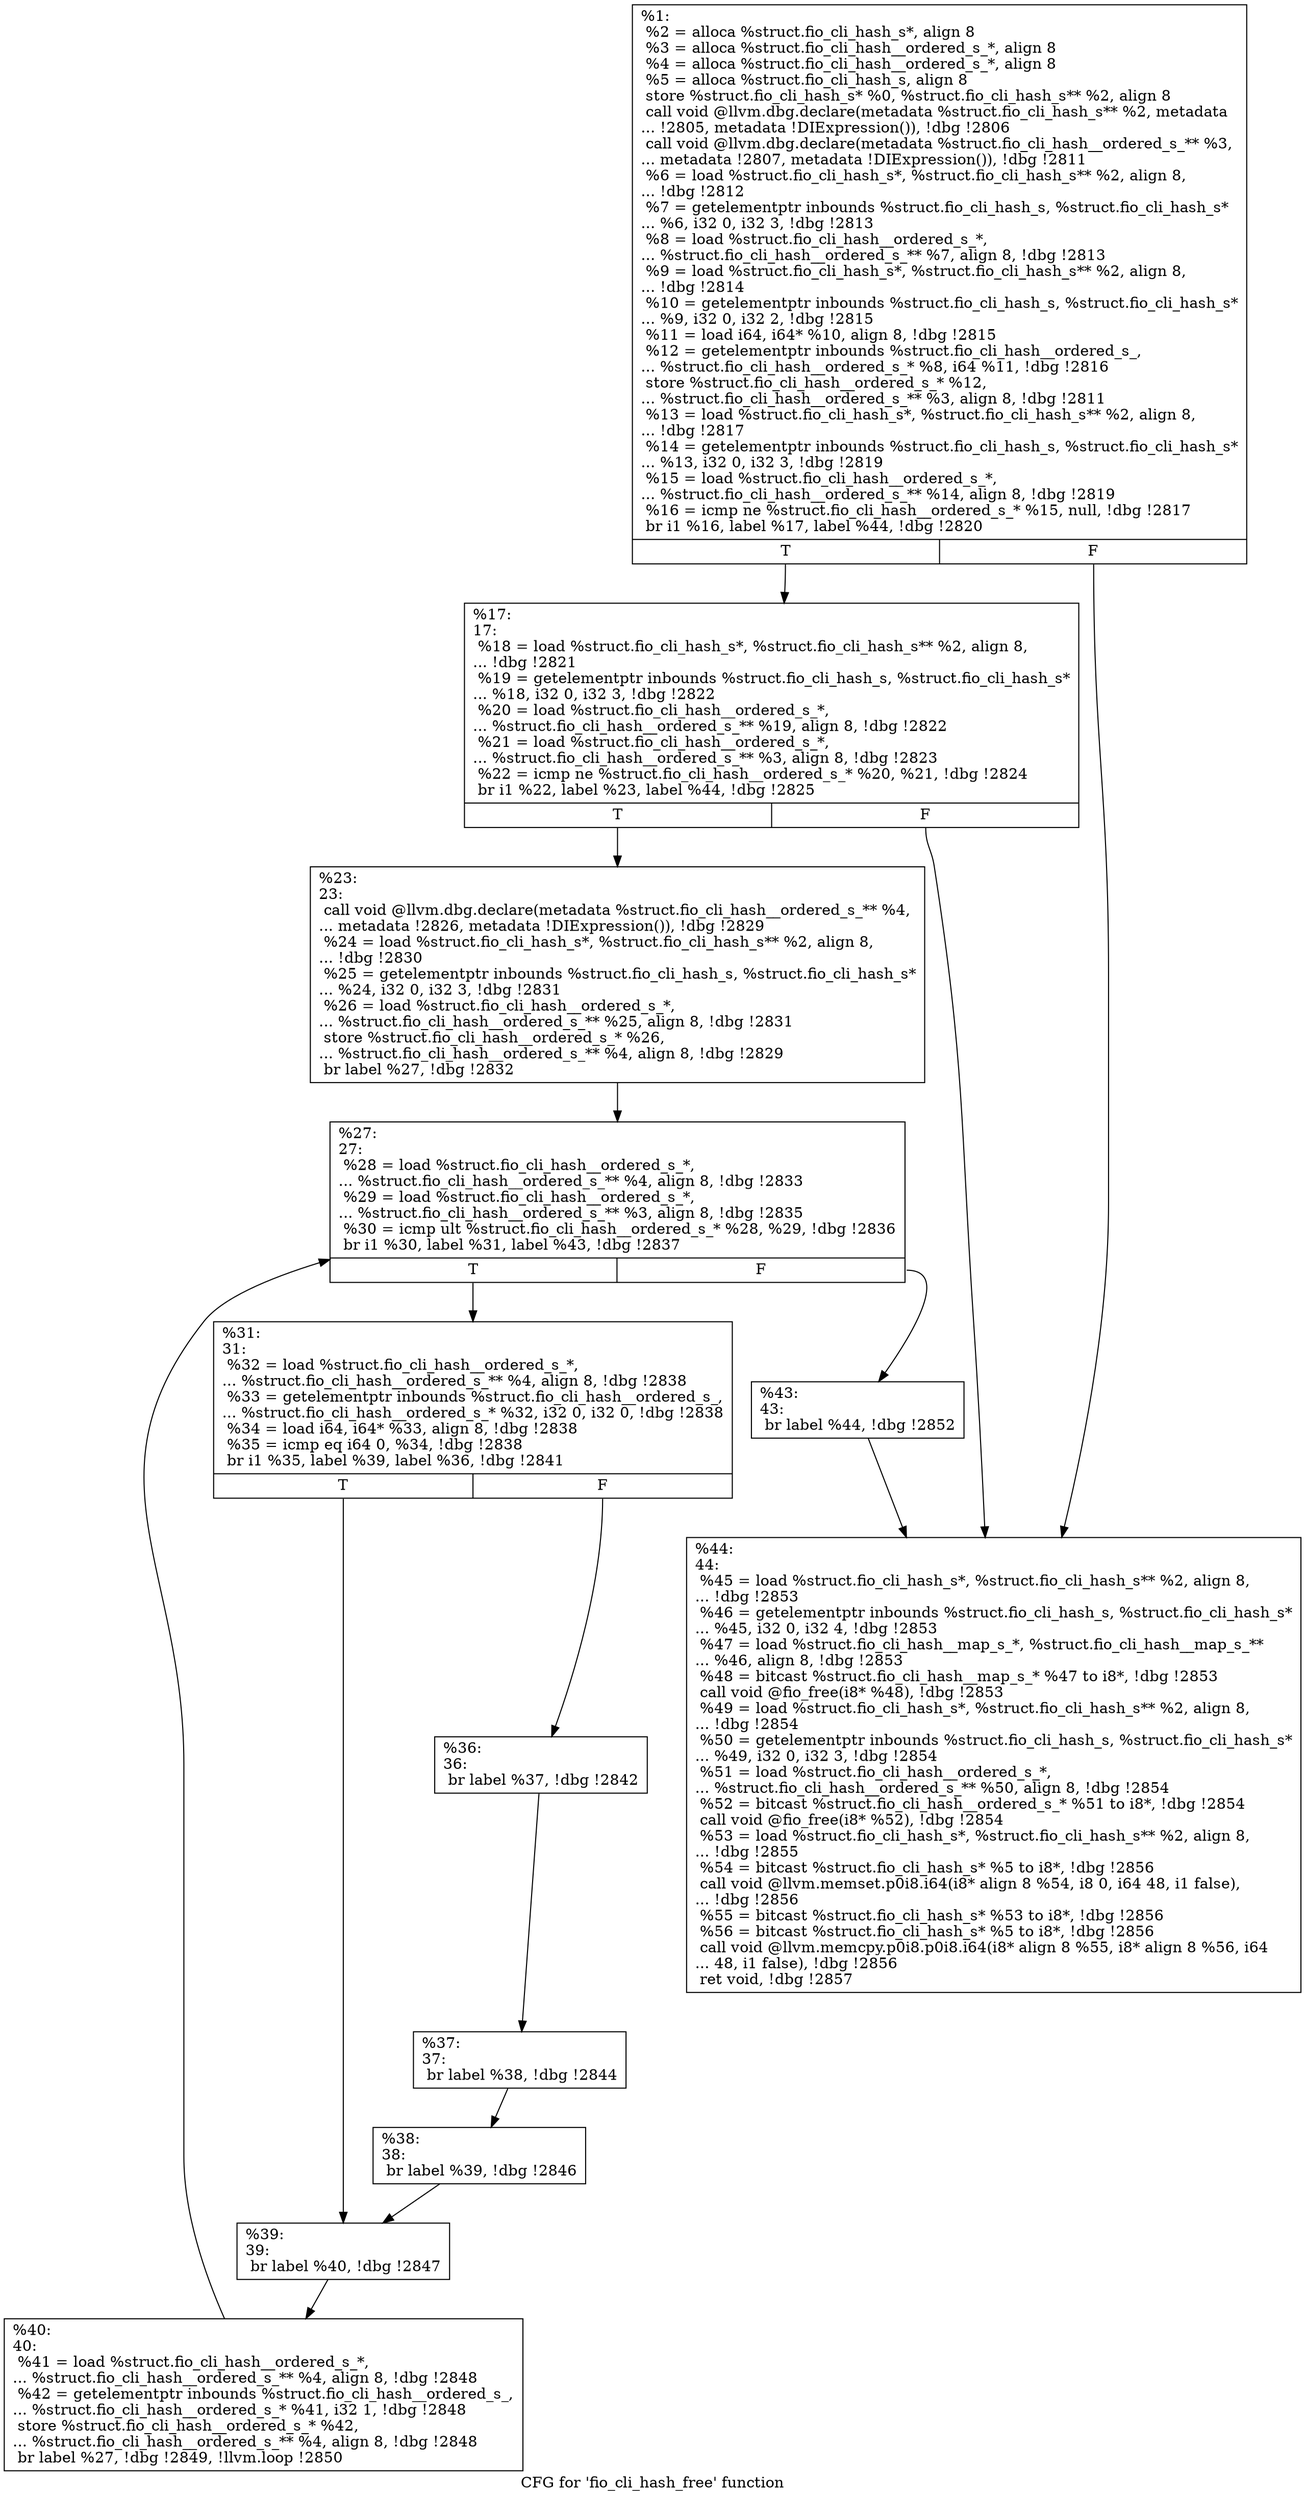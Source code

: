 digraph "CFG for 'fio_cli_hash_free' function" {
	label="CFG for 'fio_cli_hash_free' function";

	Node0x55685213e470 [shape=record,label="{%1:\l  %2 = alloca %struct.fio_cli_hash_s*, align 8\l  %3 = alloca %struct.fio_cli_hash__ordered_s_*, align 8\l  %4 = alloca %struct.fio_cli_hash__ordered_s_*, align 8\l  %5 = alloca %struct.fio_cli_hash_s, align 8\l  store %struct.fio_cli_hash_s* %0, %struct.fio_cli_hash_s** %2, align 8\l  call void @llvm.dbg.declare(metadata %struct.fio_cli_hash_s** %2, metadata\l... !2805, metadata !DIExpression()), !dbg !2806\l  call void @llvm.dbg.declare(metadata %struct.fio_cli_hash__ordered_s_** %3,\l... metadata !2807, metadata !DIExpression()), !dbg !2811\l  %6 = load %struct.fio_cli_hash_s*, %struct.fio_cli_hash_s** %2, align 8,\l... !dbg !2812\l  %7 = getelementptr inbounds %struct.fio_cli_hash_s, %struct.fio_cli_hash_s*\l... %6, i32 0, i32 3, !dbg !2813\l  %8 = load %struct.fio_cli_hash__ordered_s_*,\l... %struct.fio_cli_hash__ordered_s_** %7, align 8, !dbg !2813\l  %9 = load %struct.fio_cli_hash_s*, %struct.fio_cli_hash_s** %2, align 8,\l... !dbg !2814\l  %10 = getelementptr inbounds %struct.fio_cli_hash_s, %struct.fio_cli_hash_s*\l... %9, i32 0, i32 2, !dbg !2815\l  %11 = load i64, i64* %10, align 8, !dbg !2815\l  %12 = getelementptr inbounds %struct.fio_cli_hash__ordered_s_,\l... %struct.fio_cli_hash__ordered_s_* %8, i64 %11, !dbg !2816\l  store %struct.fio_cli_hash__ordered_s_* %12,\l... %struct.fio_cli_hash__ordered_s_** %3, align 8, !dbg !2811\l  %13 = load %struct.fio_cli_hash_s*, %struct.fio_cli_hash_s** %2, align 8,\l... !dbg !2817\l  %14 = getelementptr inbounds %struct.fio_cli_hash_s, %struct.fio_cli_hash_s*\l... %13, i32 0, i32 3, !dbg !2819\l  %15 = load %struct.fio_cli_hash__ordered_s_*,\l... %struct.fio_cli_hash__ordered_s_** %14, align 8, !dbg !2819\l  %16 = icmp ne %struct.fio_cli_hash__ordered_s_* %15, null, !dbg !2817\l  br i1 %16, label %17, label %44, !dbg !2820\l|{<s0>T|<s1>F}}"];
	Node0x55685213e470:s0 -> Node0x55685213e560;
	Node0x55685213e470:s1 -> Node0x55685213e880;
	Node0x55685213e560 [shape=record,label="{%17:\l17:                                               \l  %18 = load %struct.fio_cli_hash_s*, %struct.fio_cli_hash_s** %2, align 8,\l... !dbg !2821\l  %19 = getelementptr inbounds %struct.fio_cli_hash_s, %struct.fio_cli_hash_s*\l... %18, i32 0, i32 3, !dbg !2822\l  %20 = load %struct.fio_cli_hash__ordered_s_*,\l... %struct.fio_cli_hash__ordered_s_** %19, align 8, !dbg !2822\l  %21 = load %struct.fio_cli_hash__ordered_s_*,\l... %struct.fio_cli_hash__ordered_s_** %3, align 8, !dbg !2823\l  %22 = icmp ne %struct.fio_cli_hash__ordered_s_* %20, %21, !dbg !2824\l  br i1 %22, label %23, label %44, !dbg !2825\l|{<s0>T|<s1>F}}"];
	Node0x55685213e560:s0 -> Node0x55685213e5b0;
	Node0x55685213e560:s1 -> Node0x55685213e880;
	Node0x55685213e5b0 [shape=record,label="{%23:\l23:                                               \l  call void @llvm.dbg.declare(metadata %struct.fio_cli_hash__ordered_s_** %4,\l... metadata !2826, metadata !DIExpression()), !dbg !2829\l  %24 = load %struct.fio_cli_hash_s*, %struct.fio_cli_hash_s** %2, align 8,\l... !dbg !2830\l  %25 = getelementptr inbounds %struct.fio_cli_hash_s, %struct.fio_cli_hash_s*\l... %24, i32 0, i32 3, !dbg !2831\l  %26 = load %struct.fio_cli_hash__ordered_s_*,\l... %struct.fio_cli_hash__ordered_s_** %25, align 8, !dbg !2831\l  store %struct.fio_cli_hash__ordered_s_* %26,\l... %struct.fio_cli_hash__ordered_s_** %4, align 8, !dbg !2829\l  br label %27, !dbg !2832\l}"];
	Node0x55685213e5b0 -> Node0x55685213e600;
	Node0x55685213e600 [shape=record,label="{%27:\l27:                                               \l  %28 = load %struct.fio_cli_hash__ordered_s_*,\l... %struct.fio_cli_hash__ordered_s_** %4, align 8, !dbg !2833\l  %29 = load %struct.fio_cli_hash__ordered_s_*,\l... %struct.fio_cli_hash__ordered_s_** %3, align 8, !dbg !2835\l  %30 = icmp ult %struct.fio_cli_hash__ordered_s_* %28, %29, !dbg !2836\l  br i1 %30, label %31, label %43, !dbg !2837\l|{<s0>T|<s1>F}}"];
	Node0x55685213e600:s0 -> Node0x55685213e650;
	Node0x55685213e600:s1 -> Node0x55685213e830;
	Node0x55685213e650 [shape=record,label="{%31:\l31:                                               \l  %32 = load %struct.fio_cli_hash__ordered_s_*,\l... %struct.fio_cli_hash__ordered_s_** %4, align 8, !dbg !2838\l  %33 = getelementptr inbounds %struct.fio_cli_hash__ordered_s_,\l... %struct.fio_cli_hash__ordered_s_* %32, i32 0, i32 0, !dbg !2838\l  %34 = load i64, i64* %33, align 8, !dbg !2838\l  %35 = icmp eq i64 0, %34, !dbg !2838\l  br i1 %35, label %39, label %36, !dbg !2841\l|{<s0>T|<s1>F}}"];
	Node0x55685213e650:s0 -> Node0x55685213e790;
	Node0x55685213e650:s1 -> Node0x55685213e6a0;
	Node0x55685213e6a0 [shape=record,label="{%36:\l36:                                               \l  br label %37, !dbg !2842\l}"];
	Node0x55685213e6a0 -> Node0x55685213e6f0;
	Node0x55685213e6f0 [shape=record,label="{%37:\l37:                                               \l  br label %38, !dbg !2844\l}"];
	Node0x55685213e6f0 -> Node0x55685213e740;
	Node0x55685213e740 [shape=record,label="{%38:\l38:                                               \l  br label %39, !dbg !2846\l}"];
	Node0x55685213e740 -> Node0x55685213e790;
	Node0x55685213e790 [shape=record,label="{%39:\l39:                                               \l  br label %40, !dbg !2847\l}"];
	Node0x55685213e790 -> Node0x55685213e7e0;
	Node0x55685213e7e0 [shape=record,label="{%40:\l40:                                               \l  %41 = load %struct.fio_cli_hash__ordered_s_*,\l... %struct.fio_cli_hash__ordered_s_** %4, align 8, !dbg !2848\l  %42 = getelementptr inbounds %struct.fio_cli_hash__ordered_s_,\l... %struct.fio_cli_hash__ordered_s_* %41, i32 1, !dbg !2848\l  store %struct.fio_cli_hash__ordered_s_* %42,\l... %struct.fio_cli_hash__ordered_s_** %4, align 8, !dbg !2848\l  br label %27, !dbg !2849, !llvm.loop !2850\l}"];
	Node0x55685213e7e0 -> Node0x55685213e600;
	Node0x55685213e830 [shape=record,label="{%43:\l43:                                               \l  br label %44, !dbg !2852\l}"];
	Node0x55685213e830 -> Node0x55685213e880;
	Node0x55685213e880 [shape=record,label="{%44:\l44:                                               \l  %45 = load %struct.fio_cli_hash_s*, %struct.fio_cli_hash_s** %2, align 8,\l... !dbg !2853\l  %46 = getelementptr inbounds %struct.fio_cli_hash_s, %struct.fio_cli_hash_s*\l... %45, i32 0, i32 4, !dbg !2853\l  %47 = load %struct.fio_cli_hash__map_s_*, %struct.fio_cli_hash__map_s_**\l... %46, align 8, !dbg !2853\l  %48 = bitcast %struct.fio_cli_hash__map_s_* %47 to i8*, !dbg !2853\l  call void @fio_free(i8* %48), !dbg !2853\l  %49 = load %struct.fio_cli_hash_s*, %struct.fio_cli_hash_s** %2, align 8,\l... !dbg !2854\l  %50 = getelementptr inbounds %struct.fio_cli_hash_s, %struct.fio_cli_hash_s*\l... %49, i32 0, i32 3, !dbg !2854\l  %51 = load %struct.fio_cli_hash__ordered_s_*,\l... %struct.fio_cli_hash__ordered_s_** %50, align 8, !dbg !2854\l  %52 = bitcast %struct.fio_cli_hash__ordered_s_* %51 to i8*, !dbg !2854\l  call void @fio_free(i8* %52), !dbg !2854\l  %53 = load %struct.fio_cli_hash_s*, %struct.fio_cli_hash_s** %2, align 8,\l... !dbg !2855\l  %54 = bitcast %struct.fio_cli_hash_s* %5 to i8*, !dbg !2856\l  call void @llvm.memset.p0i8.i64(i8* align 8 %54, i8 0, i64 48, i1 false),\l... !dbg !2856\l  %55 = bitcast %struct.fio_cli_hash_s* %53 to i8*, !dbg !2856\l  %56 = bitcast %struct.fio_cli_hash_s* %5 to i8*, !dbg !2856\l  call void @llvm.memcpy.p0i8.p0i8.i64(i8* align 8 %55, i8* align 8 %56, i64\l... 48, i1 false), !dbg !2856\l  ret void, !dbg !2857\l}"];
}
